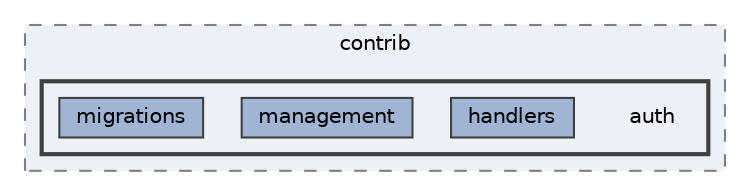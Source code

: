 digraph "C:/Users/LukeMabie/documents/Development/Password_Saver_Using_Django-master/venv/Lib/site-packages/django/contrib/auth"
{
 // LATEX_PDF_SIZE
  bgcolor="transparent";
  edge [fontname=Helvetica,fontsize=10,labelfontname=Helvetica,labelfontsize=10];
  node [fontname=Helvetica,fontsize=10,shape=box,height=0.2,width=0.4];
  compound=true
  subgraph clusterdir_3744c791f189b3312b781cb062a24638 {
    graph [ bgcolor="#edf0f7", pencolor="grey50", label="contrib", fontname=Helvetica,fontsize=10 style="filled,dashed", URL="dir_3744c791f189b3312b781cb062a24638.html",tooltip=""]
  subgraph clusterdir_b433552bdccb1df3e360f3fb58604fa1 {
    graph [ bgcolor="#edf0f7", pencolor="grey25", label="", fontname=Helvetica,fontsize=10 style="filled,bold", URL="dir_b433552bdccb1df3e360f3fb58604fa1.html",tooltip=""]
    dir_b433552bdccb1df3e360f3fb58604fa1 [shape=plaintext, label="auth"];
  dir_947ba86fc6f50c9bfcaad1f9438cc00f [label="handlers", fillcolor="#a2b4d6", color="grey25", style="filled", URL="dir_947ba86fc6f50c9bfcaad1f9438cc00f.html",tooltip=""];
  dir_f47e54e66e9c335cf6af3dd019f6b7f6 [label="management", fillcolor="#a2b4d6", color="grey25", style="filled", URL="dir_f47e54e66e9c335cf6af3dd019f6b7f6.html",tooltip=""];
  dir_ebad41e6986a2888bbd8e30fe6a3ec0e [label="migrations", fillcolor="#a2b4d6", color="grey25", style="filled", URL="dir_ebad41e6986a2888bbd8e30fe6a3ec0e.html",tooltip=""];
  }
  }
}
